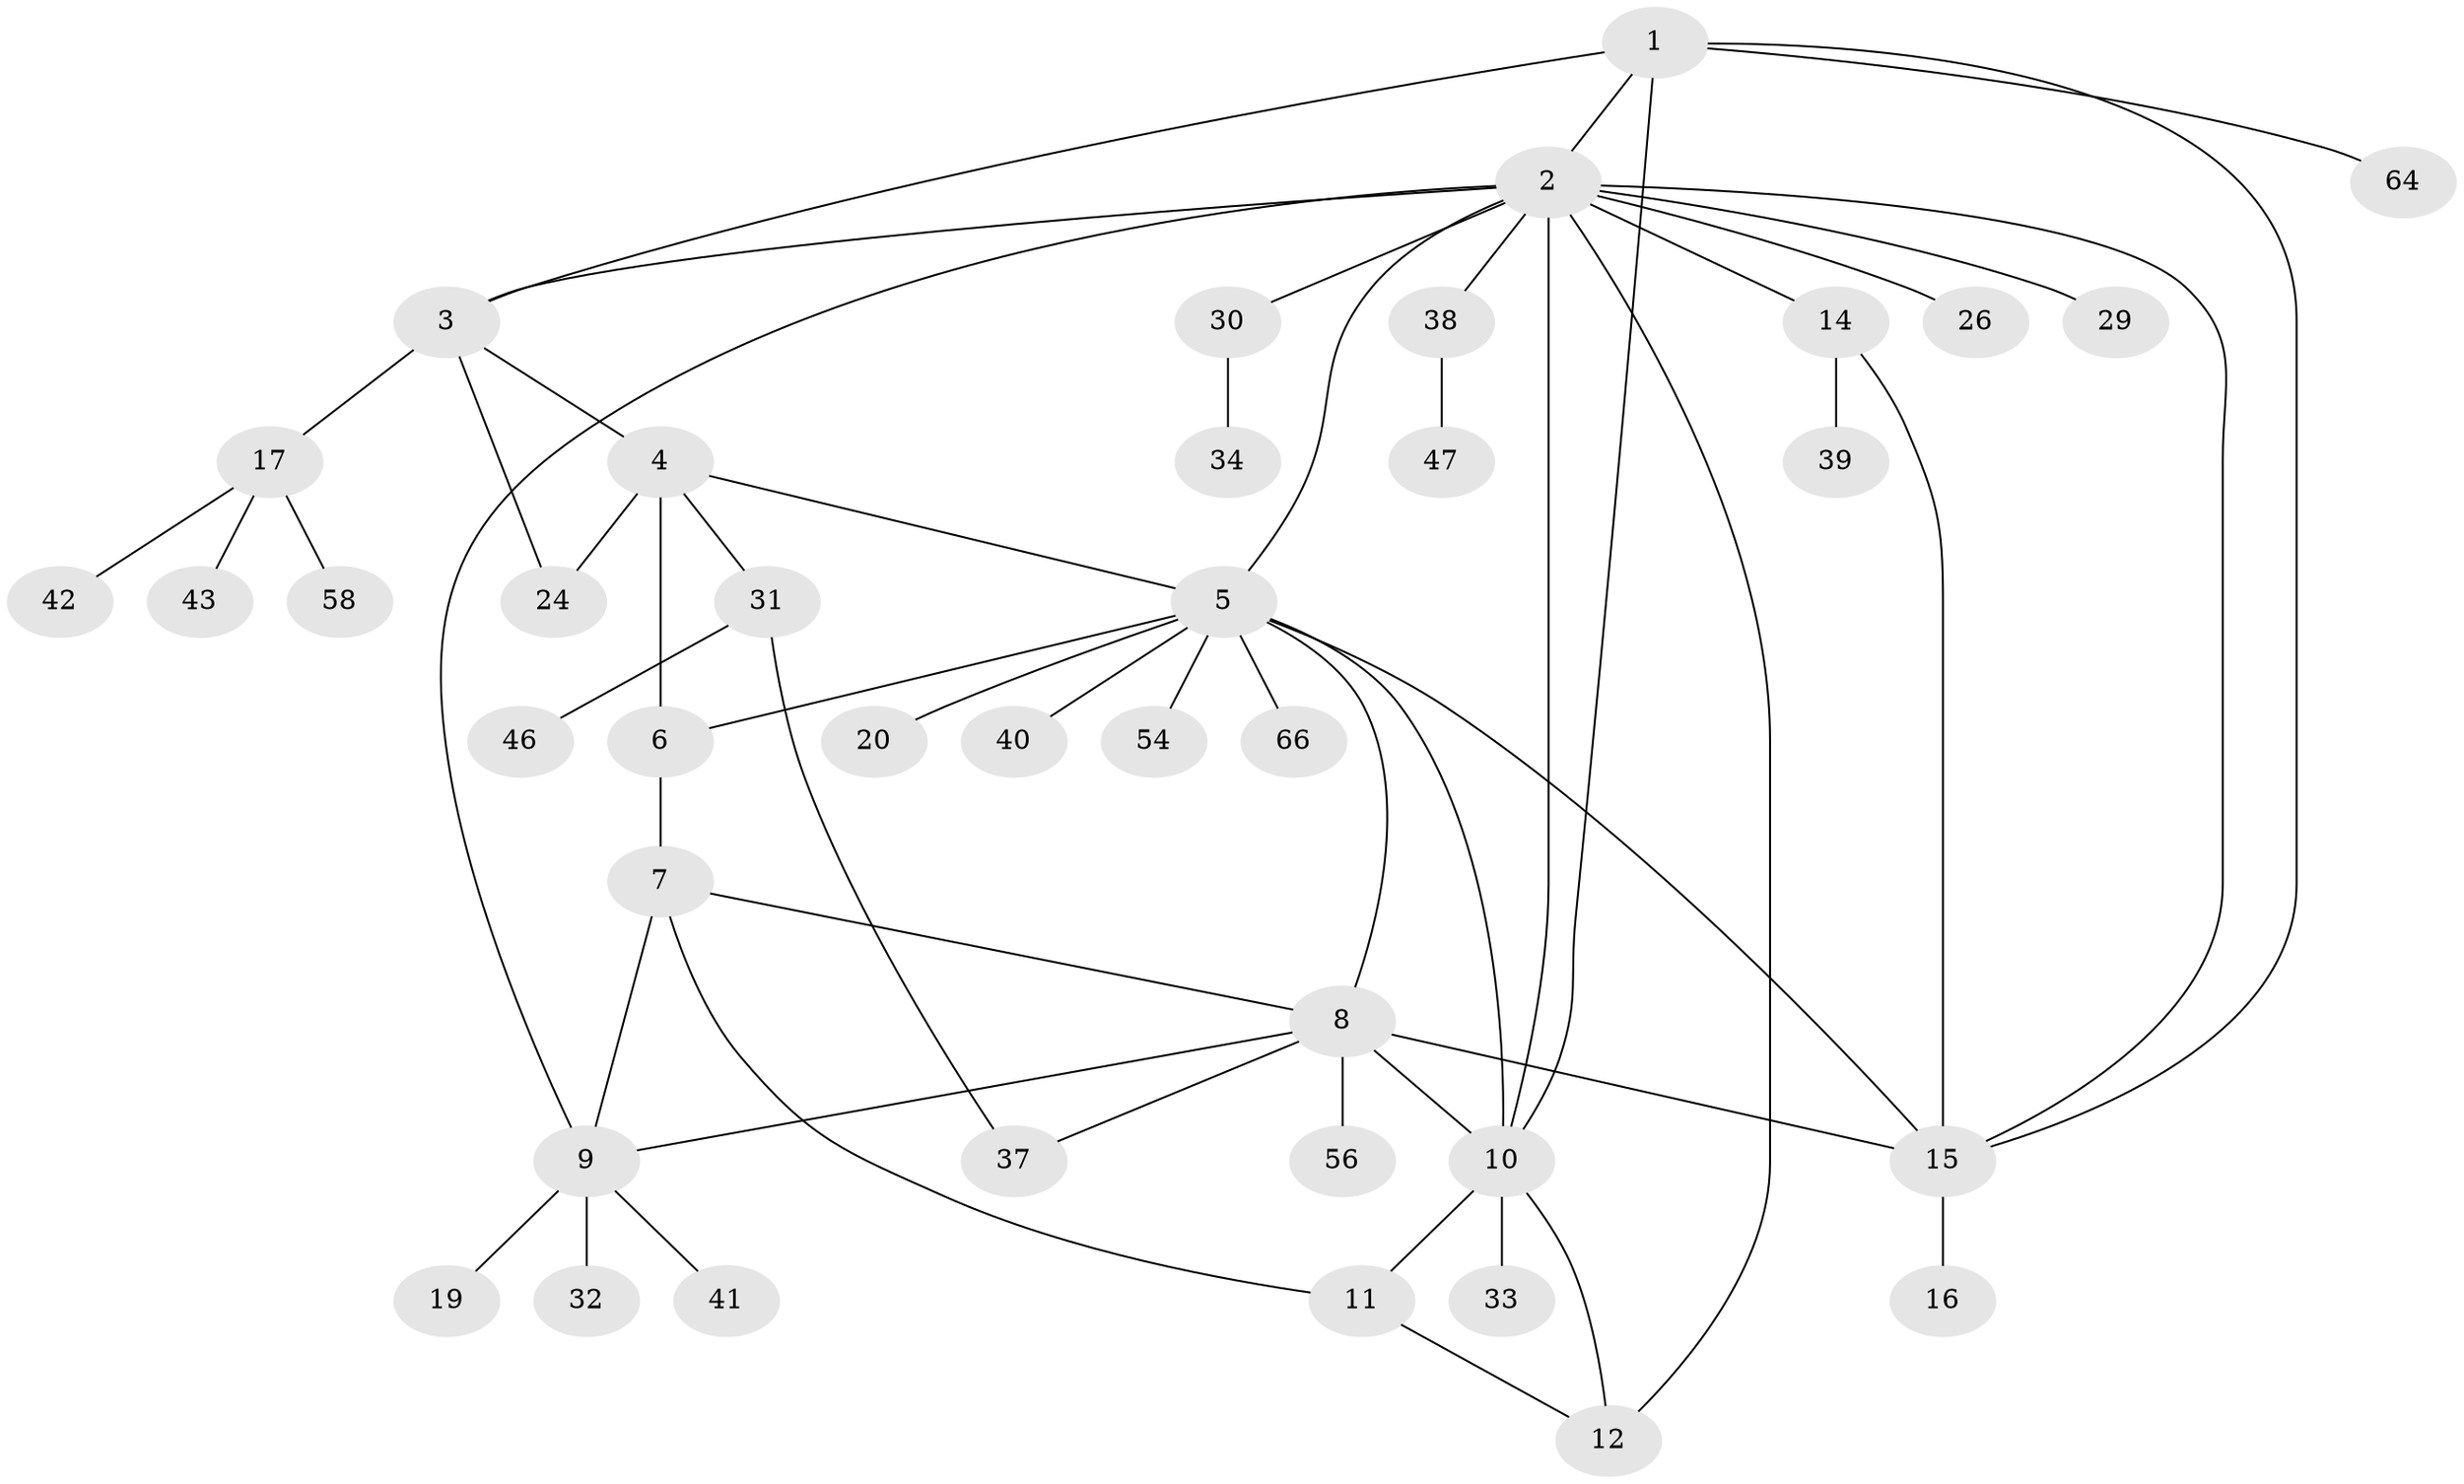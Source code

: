 // original degree distribution, {5: 0.058823529411764705, 8: 0.014705882352941176, 11: 0.029411764705882353, 3: 0.11764705882352941, 6: 0.029411764705882353, 9: 0.029411764705882353, 7: 0.014705882352941176, 1: 0.5441176470588235, 2: 0.16176470588235295}
// Generated by graph-tools (version 1.1) at 2025/19/03/04/25 18:19:43]
// undirected, 40 vertices, 57 edges
graph export_dot {
graph [start="1"]
  node [color=gray90,style=filled];
  1;
  2 [super="+13+49+53"];
  3;
  4 [super="+55"];
  5 [super="+36"];
  6;
  7 [super="+63+61"];
  8 [super="+18+21+25"];
  9;
  10 [super="+48+52+60+45+23+22"];
  11;
  12;
  14;
  15 [super="+50+51+59+28"];
  16;
  17 [super="+27"];
  19;
  20;
  24 [super="+62"];
  26;
  29;
  30;
  31;
  32 [super="+35"];
  33;
  34;
  37;
  38;
  39;
  40;
  41 [super="+44+68"];
  42;
  43;
  46;
  47;
  54;
  56;
  58;
  64;
  66 [super="+67"];
  1 -- 2;
  1 -- 3;
  1 -- 10;
  1 -- 64;
  1 -- 15;
  2 -- 3;
  2 -- 9;
  2 -- 29;
  2 -- 10;
  2 -- 38;
  2 -- 30;
  2 -- 26;
  2 -- 12;
  2 -- 14;
  2 -- 15;
  2 -- 5;
  3 -- 4;
  3 -- 17;
  3 -- 24;
  4 -- 5;
  4 -- 6;
  4 -- 31;
  4 -- 24;
  5 -- 6;
  5 -- 10;
  5 -- 15;
  5 -- 20;
  5 -- 40;
  5 -- 54;
  5 -- 66;
  5 -- 8;
  6 -- 7;
  7 -- 8;
  7 -- 9;
  7 -- 11;
  8 -- 9;
  8 -- 15;
  8 -- 37;
  8 -- 56;
  8 -- 10;
  9 -- 19;
  9 -- 32;
  9 -- 41;
  10 -- 11;
  10 -- 12;
  10 -- 33;
  11 -- 12;
  14 -- 15;
  14 -- 39;
  15 -- 16;
  17 -- 42;
  17 -- 43;
  17 -- 58;
  30 -- 34;
  31 -- 37;
  31 -- 46;
  38 -- 47;
}
